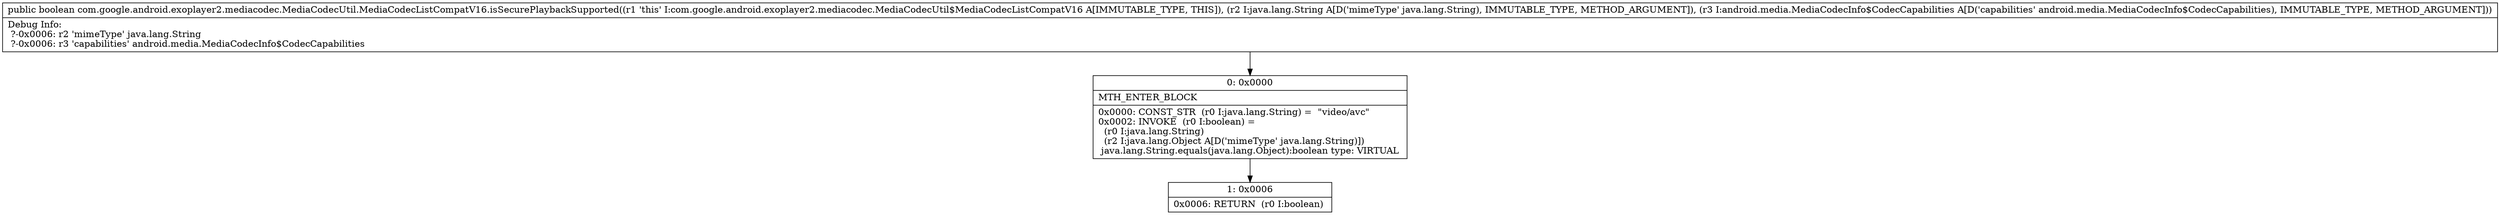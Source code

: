 digraph "CFG forcom.google.android.exoplayer2.mediacodec.MediaCodecUtil.MediaCodecListCompatV16.isSecurePlaybackSupported(Ljava\/lang\/String;Landroid\/media\/MediaCodecInfo$CodecCapabilities;)Z" {
Node_0 [shape=record,label="{0\:\ 0x0000|MTH_ENTER_BLOCK\l|0x0000: CONST_STR  (r0 I:java.lang.String) =  \"video\/avc\" \l0x0002: INVOKE  (r0 I:boolean) = \l  (r0 I:java.lang.String)\l  (r2 I:java.lang.Object A[D('mimeType' java.lang.String)])\l java.lang.String.equals(java.lang.Object):boolean type: VIRTUAL \l}"];
Node_1 [shape=record,label="{1\:\ 0x0006|0x0006: RETURN  (r0 I:boolean) \l}"];
MethodNode[shape=record,label="{public boolean com.google.android.exoplayer2.mediacodec.MediaCodecUtil.MediaCodecListCompatV16.isSecurePlaybackSupported((r1 'this' I:com.google.android.exoplayer2.mediacodec.MediaCodecUtil$MediaCodecListCompatV16 A[IMMUTABLE_TYPE, THIS]), (r2 I:java.lang.String A[D('mimeType' java.lang.String), IMMUTABLE_TYPE, METHOD_ARGUMENT]), (r3 I:android.media.MediaCodecInfo$CodecCapabilities A[D('capabilities' android.media.MediaCodecInfo$CodecCapabilities), IMMUTABLE_TYPE, METHOD_ARGUMENT]))  | Debug Info:\l  ?\-0x0006: r2 'mimeType' java.lang.String\l  ?\-0x0006: r3 'capabilities' android.media.MediaCodecInfo$CodecCapabilities\l}"];
MethodNode -> Node_0;
Node_0 -> Node_1;
}

